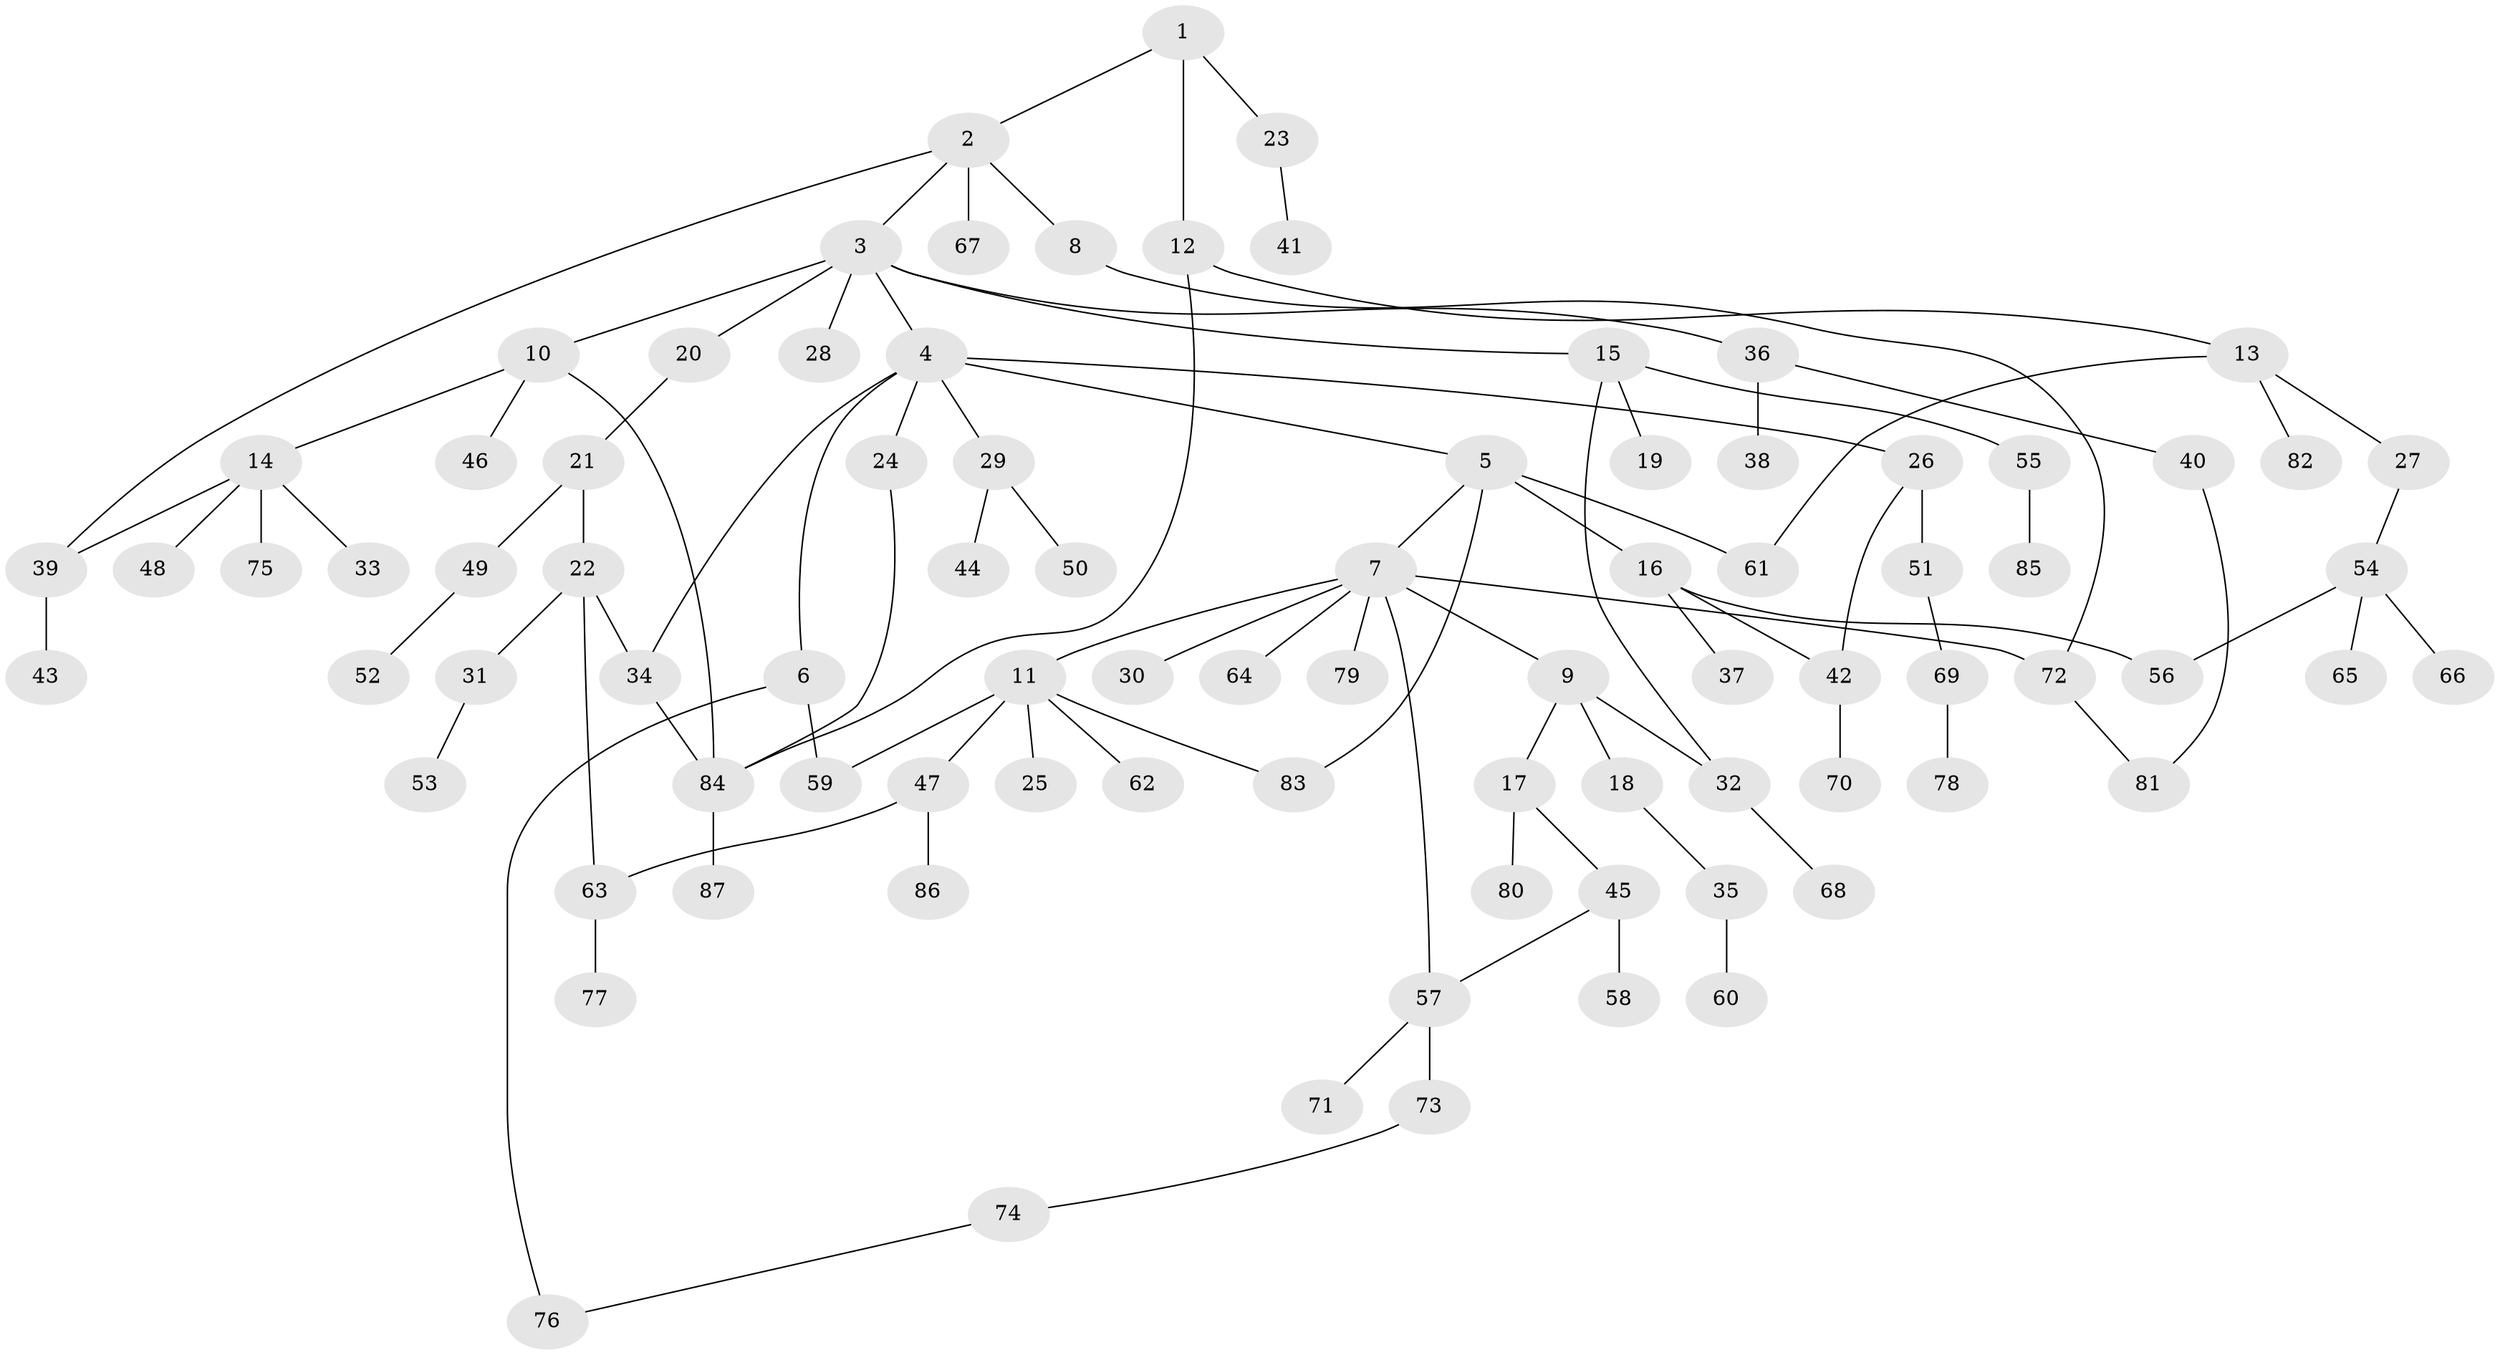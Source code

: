 // Generated by graph-tools (version 1.1) at 2025/25/03/09/25 03:25:30]
// undirected, 87 vertices, 102 edges
graph export_dot {
graph [start="1"]
  node [color=gray90,style=filled];
  1;
  2;
  3;
  4;
  5;
  6;
  7;
  8;
  9;
  10;
  11;
  12;
  13;
  14;
  15;
  16;
  17;
  18;
  19;
  20;
  21;
  22;
  23;
  24;
  25;
  26;
  27;
  28;
  29;
  30;
  31;
  32;
  33;
  34;
  35;
  36;
  37;
  38;
  39;
  40;
  41;
  42;
  43;
  44;
  45;
  46;
  47;
  48;
  49;
  50;
  51;
  52;
  53;
  54;
  55;
  56;
  57;
  58;
  59;
  60;
  61;
  62;
  63;
  64;
  65;
  66;
  67;
  68;
  69;
  70;
  71;
  72;
  73;
  74;
  75;
  76;
  77;
  78;
  79;
  80;
  81;
  82;
  83;
  84;
  85;
  86;
  87;
  1 -- 2;
  1 -- 12;
  1 -- 23;
  2 -- 3;
  2 -- 8;
  2 -- 39;
  2 -- 67;
  3 -- 4;
  3 -- 10;
  3 -- 15;
  3 -- 20;
  3 -- 28;
  3 -- 36;
  4 -- 5;
  4 -- 6;
  4 -- 24;
  4 -- 26;
  4 -- 29;
  4 -- 34;
  5 -- 7;
  5 -- 16;
  5 -- 83;
  5 -- 61;
  6 -- 59;
  6 -- 76;
  7 -- 9;
  7 -- 11;
  7 -- 30;
  7 -- 57;
  7 -- 64;
  7 -- 72;
  7 -- 79;
  8 -- 72;
  9 -- 17;
  9 -- 18;
  9 -- 32;
  10 -- 14;
  10 -- 46;
  10 -- 84;
  11 -- 25;
  11 -- 47;
  11 -- 59;
  11 -- 62;
  11 -- 83;
  12 -- 13;
  12 -- 84;
  13 -- 27;
  13 -- 61;
  13 -- 82;
  14 -- 33;
  14 -- 48;
  14 -- 75;
  14 -- 39;
  15 -- 19;
  15 -- 32;
  15 -- 55;
  16 -- 37;
  16 -- 56;
  16 -- 42;
  17 -- 45;
  17 -- 80;
  18 -- 35;
  20 -- 21;
  21 -- 22;
  21 -- 49;
  22 -- 31;
  22 -- 34;
  22 -- 63;
  23 -- 41;
  24 -- 84;
  26 -- 42;
  26 -- 51;
  27 -- 54;
  29 -- 44;
  29 -- 50;
  31 -- 53;
  32 -- 68;
  34 -- 84;
  35 -- 60;
  36 -- 38;
  36 -- 40;
  39 -- 43;
  40 -- 81;
  42 -- 70;
  45 -- 58;
  45 -- 57;
  47 -- 86;
  47 -- 63;
  49 -- 52;
  51 -- 69;
  54 -- 65;
  54 -- 66;
  54 -- 56;
  55 -- 85;
  57 -- 71;
  57 -- 73;
  63 -- 77;
  69 -- 78;
  72 -- 81;
  73 -- 74;
  74 -- 76;
  84 -- 87;
}
